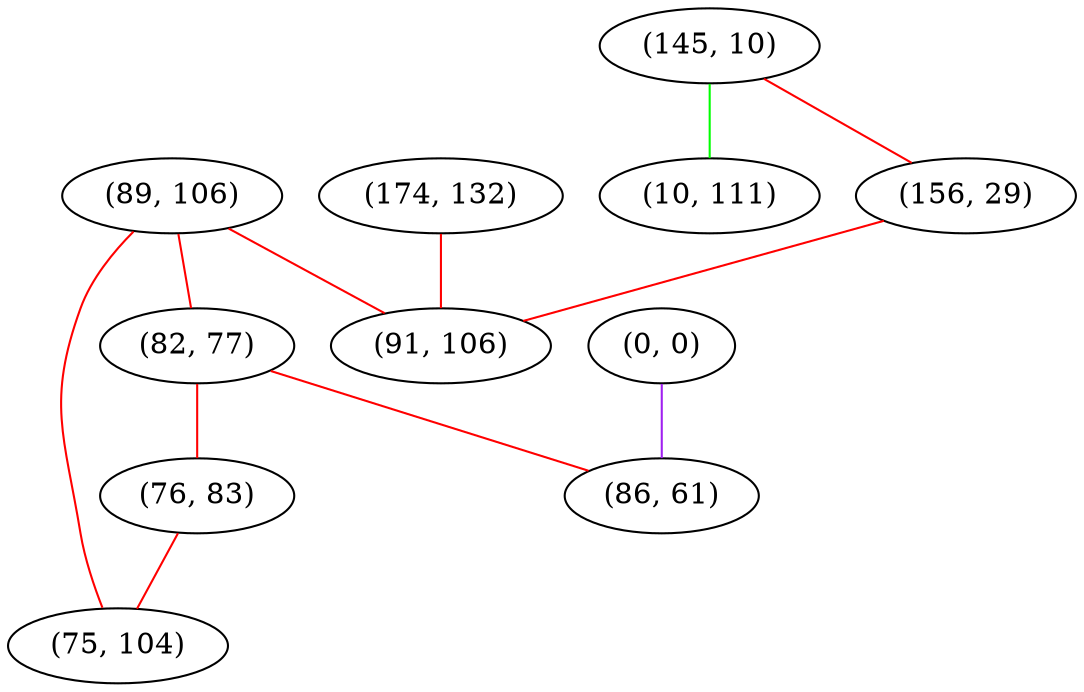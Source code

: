graph "" {
"(89, 106)";
"(82, 77)";
"(0, 0)";
"(86, 61)";
"(145, 10)";
"(174, 132)";
"(76, 83)";
"(10, 111)";
"(156, 29)";
"(91, 106)";
"(75, 104)";
"(89, 106)" -- "(75, 104)"  [color=red, key=0, weight=1];
"(89, 106)" -- "(91, 106)"  [color=red, key=0, weight=1];
"(89, 106)" -- "(82, 77)"  [color=red, key=0, weight=1];
"(82, 77)" -- "(86, 61)"  [color=red, key=0, weight=1];
"(82, 77)" -- "(76, 83)"  [color=red, key=0, weight=1];
"(0, 0)" -- "(86, 61)"  [color=purple, key=0, weight=4];
"(145, 10)" -- "(10, 111)"  [color=green, key=0, weight=2];
"(145, 10)" -- "(156, 29)"  [color=red, key=0, weight=1];
"(174, 132)" -- "(91, 106)"  [color=red, key=0, weight=1];
"(76, 83)" -- "(75, 104)"  [color=red, key=0, weight=1];
"(156, 29)" -- "(91, 106)"  [color=red, key=0, weight=1];
}
